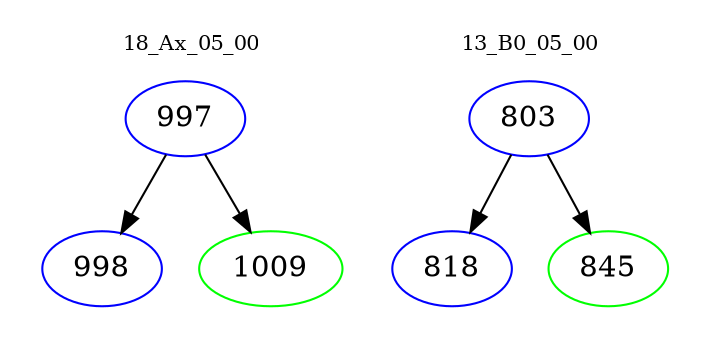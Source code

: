digraph{
subgraph cluster_0 {
color = white
label = "18_Ax_05_00";
fontsize=10;
T0_997 [label="997", color="blue"]
T0_997 -> T0_998 [color="black"]
T0_998 [label="998", color="blue"]
T0_997 -> T0_1009 [color="black"]
T0_1009 [label="1009", color="green"]
}
subgraph cluster_1 {
color = white
label = "13_B0_05_00";
fontsize=10;
T1_803 [label="803", color="blue"]
T1_803 -> T1_818 [color="black"]
T1_818 [label="818", color="blue"]
T1_803 -> T1_845 [color="black"]
T1_845 [label="845", color="green"]
}
}
